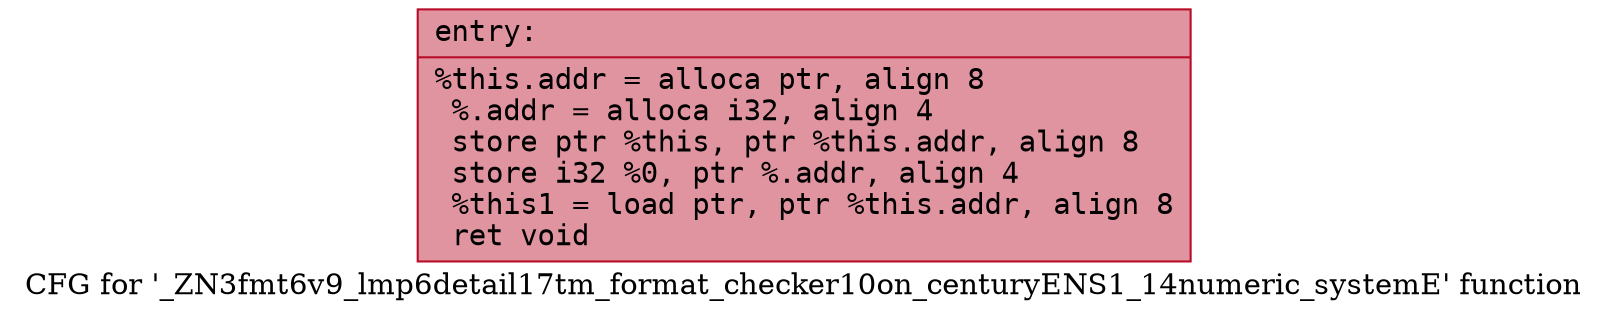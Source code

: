 digraph "CFG for '_ZN3fmt6v9_lmp6detail17tm_format_checker10on_centuryENS1_14numeric_systemE' function" {
	label="CFG for '_ZN3fmt6v9_lmp6detail17tm_format_checker10on_centuryENS1_14numeric_systemE' function";

	Node0x5584168ec970 [shape=record,color="#b70d28ff", style=filled, fillcolor="#b70d2870" fontname="Courier",label="{entry:\l|  %this.addr = alloca ptr, align 8\l  %.addr = alloca i32, align 4\l  store ptr %this, ptr %this.addr, align 8\l  store i32 %0, ptr %.addr, align 4\l  %this1 = load ptr, ptr %this.addr, align 8\l  ret void\l}"];
}
